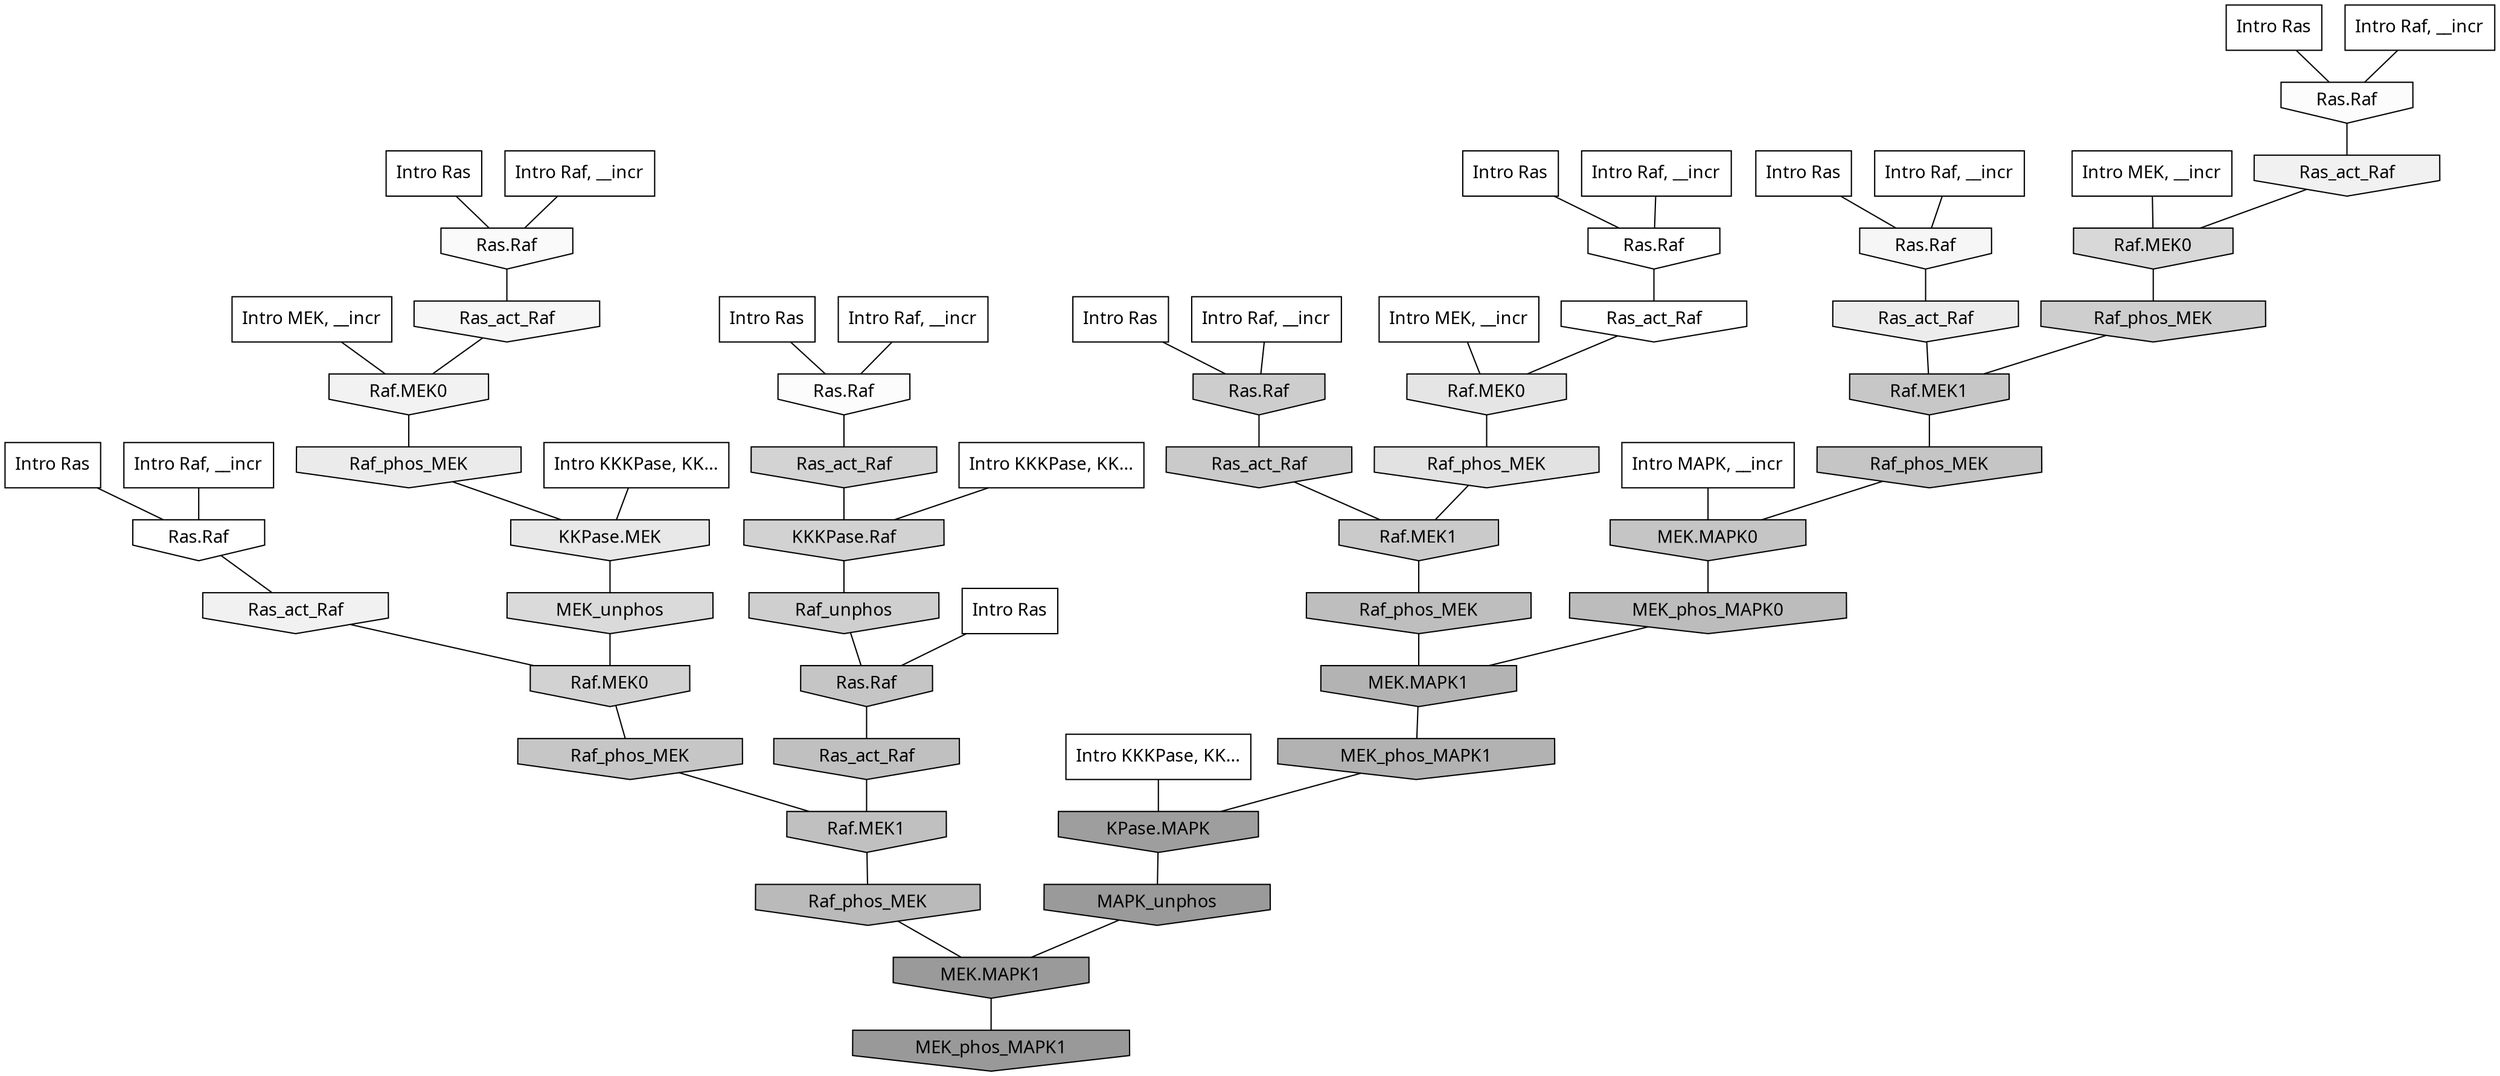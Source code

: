 digraph G{
  rankdir="TB";
  ranksep=0.30;
  node [fontname="CMU Serif"];
  edge [fontname="CMU Serif"];
  
  7 [label="Intro Ras", shape=rectangle, style=filled, fillcolor="0.000 0.000 1.000"]
  
  9 [label="Intro Ras", shape=rectangle, style=filled, fillcolor="0.000 0.000 1.000"]
  
  19 [label="Intro Ras", shape=rectangle, style=filled, fillcolor="0.000 0.000 1.000"]
  
  22 [label="Intro Ras", shape=rectangle, style=filled, fillcolor="0.000 0.000 1.000"]
  
  37 [label="Intro Ras", shape=rectangle, style=filled, fillcolor="0.000 0.000 1.000"]
  
  59 [label="Intro Ras", shape=rectangle, style=filled, fillcolor="0.000 0.000 1.000"]
  
  64 [label="Intro Ras", shape=rectangle, style=filled, fillcolor="0.000 0.000 1.000"]
  
  99 [label="Intro Ras", shape=rectangle, style=filled, fillcolor="0.000 0.000 1.000"]
  
  472 [label="Intro Raf, __incr", shape=rectangle, style=filled, fillcolor="0.000 0.000 1.000"]
  
  518 [label="Intro Raf, __incr", shape=rectangle, style=filled, fillcolor="0.000 0.000 1.000"]
  
  551 [label="Intro Raf, __incr", shape=rectangle, style=filled, fillcolor="0.000 0.000 1.000"]
  
  622 [label="Intro Raf, __incr", shape=rectangle, style=filled, fillcolor="0.000 0.000 1.000"]
  
  628 [label="Intro Raf, __incr", shape=rectangle, style=filled, fillcolor="0.000 0.000 1.000"]
  
  632 [label="Intro Raf, __incr", shape=rectangle, style=filled, fillcolor="0.000 0.000 1.000"]
  
  873 [label="Intro Raf, __incr", shape=rectangle, style=filled, fillcolor="0.000 0.000 1.000"]
  
  1114 [label="Intro MEK, __incr", shape=rectangle, style=filled, fillcolor="0.000 0.000 1.000"]
  
  2021 [label="Intro MEK, __incr", shape=rectangle, style=filled, fillcolor="0.000 0.000 1.000"]
  
  2097 [label="Intro MEK, __incr", shape=rectangle, style=filled, fillcolor="0.000 0.000 1.000"]
  
  2874 [label="Intro MAPK, __incr", shape=rectangle, style=filled, fillcolor="0.000 0.000 1.000"]
  
  3139 [label="Intro KKKPase, KK...", shape=rectangle, style=filled, fillcolor="0.000 0.000 1.000"]
  
  3164 [label="Intro KKKPase, KK...", shape=rectangle, style=filled, fillcolor="0.000 0.000 1.000"]
  
  3179 [label="Intro KKKPase, KK...", shape=rectangle, style=filled, fillcolor="0.000 0.000 1.000"]
  
  3281 [label="Ras.Raf", shape=invhouse, style=filled, fillcolor="0.000 0.000 1.000"]
  
  3297 [label="Ras.Raf", shape=invhouse, style=filled, fillcolor="0.000 0.000 1.000"]
  
  3304 [label="Ras_act_Raf", shape=invhouse, style=filled, fillcolor="0.000 0.000 1.000"]
  
  3415 [label="Ras.Raf", shape=invhouse, style=filled, fillcolor="0.000 0.000 0.988"]
  
  3419 [label="Ras.Raf", shape=invhouse, style=filled, fillcolor="0.000 0.000 0.988"]
  
  3498 [label="Ras.Raf", shape=invhouse, style=filled, fillcolor="0.000 0.000 0.978"]
  
  3649 [label="Ras_act_Raf", shape=invhouse, style=filled, fillcolor="0.000 0.000 0.962"]
  
  3668 [label="Ras.Raf", shape=invhouse, style=filled, fillcolor="0.000 0.000 0.961"]
  
  3872 [label="Raf.MEK0", shape=invhouse, style=filled, fillcolor="0.000 0.000 0.948"]
  
  3925 [label="Ras_act_Raf", shape=invhouse, style=filled, fillcolor="0.000 0.000 0.945"]
  
  3960 [label="Ras_act_Raf", shape=invhouse, style=filled, fillcolor="0.000 0.000 0.945"]
  
  4357 [label="Ras_act_Raf", shape=invhouse, style=filled, fillcolor="0.000 0.000 0.923"]
  
  4428 [label="Raf_phos_MEK", shape=invhouse, style=filled, fillcolor="0.000 0.000 0.919"]
  
  4652 [label="KKPase.MEK", shape=invhouse, style=filled, fillcolor="0.000 0.000 0.908"]
  
  4887 [label="Raf.MEK0", shape=invhouse, style=filled, fillcolor="0.000 0.000 0.898"]
  
  5166 [label="Raf_phos_MEK", shape=invhouse, style=filled, fillcolor="0.000 0.000 0.884"]
  
  5854 [label="MEK_unphos", shape=invhouse, style=filled, fillcolor="0.000 0.000 0.855"]
  
  6089 [label="Raf.MEK0", shape=invhouse, style=filled, fillcolor="0.000 0.000 0.845"]
  
  6619 [label="Ras_act_Raf", shape=invhouse, style=filled, fillcolor="0.000 0.000 0.828"]
  
  6759 [label="Raf.MEK0", shape=invhouse, style=filled, fillcolor="0.000 0.000 0.824"]
  
  6815 [label="KKKPase.Raf", shape=invhouse, style=filled, fillcolor="0.000 0.000 0.822"]
  
  7286 [label="Raf_unphos", shape=invhouse, style=filled, fillcolor="0.000 0.000 0.810"]
  
  7396 [label="Raf_phos_MEK", shape=invhouse, style=filled, fillcolor="0.000 0.000 0.807"]
  
  7539 [label="Ras.Raf", shape=invhouse, style=filled, fillcolor="0.000 0.000 0.804"]
  
  8118 [label="Ras_act_Raf", shape=invhouse, style=filled, fillcolor="0.000 0.000 0.790"]
  
  8120 [label="Raf.MEK1", shape=invhouse, style=filled, fillcolor="0.000 0.000 0.790"]
  
  8642 [label="Raf.MEK1", shape=invhouse, style=filled, fillcolor="0.000 0.000 0.778"]
  
  8739 [label="Raf_phos_MEK", shape=invhouse, style=filled, fillcolor="0.000 0.000 0.776"]
  
  8853 [label="Raf_phos_MEK", shape=invhouse, style=filled, fillcolor="0.000 0.000 0.773"]
  
  8855 [label="MEK.MAPK0", shape=invhouse, style=filled, fillcolor="0.000 0.000 0.773"]
  
  8874 [label="Ras.Raf", shape=invhouse, style=filled, fillcolor="0.000 0.000 0.772"]
  
  10015 [label="Ras_act_Raf", shape=invhouse, style=filled, fillcolor="0.000 0.000 0.752"]
  
  10021 [label="Raf.MEK1", shape=invhouse, style=filled, fillcolor="0.000 0.000 0.752"]
  
  10334 [label="Raf_phos_MEK", shape=invhouse, style=filled, fillcolor="0.000 0.000 0.746"]
  
  11067 [label="MEK_phos_MAPK0", shape=invhouse, style=filled, fillcolor="0.000 0.000 0.735"]
  
  11491 [label="Raf_phos_MEK", shape=invhouse, style=filled, fillcolor="0.000 0.000 0.729"]
  
  13776 [label="MEK.MAPK1", shape=invhouse, style=filled, fillcolor="0.000 0.000 0.700"]
  
  14162 [label="MEK_phos_MAPK1", shape=invhouse, style=filled, fillcolor="0.000 0.000 0.696"]
  
  18246 [label="KPase.MAPK", shape=invhouse, style=filled, fillcolor="0.000 0.000 0.619"]
  
  18690 [label="MAPK_unphos", shape=invhouse, style=filled, fillcolor="0.000 0.000 0.604"]
  
  18692 [label="MEK.MAPK1", shape=invhouse, style=filled, fillcolor="0.000 0.000 0.604"]
  
  18844 [label="MEK_phos_MAPK1", shape=invhouse, style=filled, fillcolor="0.000 0.000 0.600"]
  
  
  18692 -> 18844 [dir=none, color="0.000 0.000 0.000"] 
  18690 -> 18692 [dir=none, color="0.000 0.000 0.000"] 
  18246 -> 18690 [dir=none, color="0.000 0.000 0.000"] 
  14162 -> 18246 [dir=none, color="0.000 0.000 0.000"] 
  13776 -> 14162 [dir=none, color="0.000 0.000 0.000"] 
  11491 -> 18692 [dir=none, color="0.000 0.000 0.000"] 
  11067 -> 13776 [dir=none, color="0.000 0.000 0.000"] 
  10334 -> 13776 [dir=none, color="0.000 0.000 0.000"] 
  10021 -> 11491 [dir=none, color="0.000 0.000 0.000"] 
  10015 -> 10021 [dir=none, color="0.000 0.000 0.000"] 
  8874 -> 10015 [dir=none, color="0.000 0.000 0.000"] 
  8855 -> 11067 [dir=none, color="0.000 0.000 0.000"] 
  8853 -> 8855 [dir=none, color="0.000 0.000 0.000"] 
  8739 -> 10021 [dir=none, color="0.000 0.000 0.000"] 
  8642 -> 8853 [dir=none, color="0.000 0.000 0.000"] 
  8120 -> 10334 [dir=none, color="0.000 0.000 0.000"] 
  8118 -> 8120 [dir=none, color="0.000 0.000 0.000"] 
  7539 -> 8118 [dir=none, color="0.000 0.000 0.000"] 
  7396 -> 8642 [dir=none, color="0.000 0.000 0.000"] 
  7286 -> 8874 [dir=none, color="0.000 0.000 0.000"] 
  6815 -> 7286 [dir=none, color="0.000 0.000 0.000"] 
  6759 -> 8739 [dir=none, color="0.000 0.000 0.000"] 
  6619 -> 6815 [dir=none, color="0.000 0.000 0.000"] 
  6089 -> 7396 [dir=none, color="0.000 0.000 0.000"] 
  5854 -> 6759 [dir=none, color="0.000 0.000 0.000"] 
  5166 -> 8120 [dir=none, color="0.000 0.000 0.000"] 
  4887 -> 5166 [dir=none, color="0.000 0.000 0.000"] 
  4652 -> 5854 [dir=none, color="0.000 0.000 0.000"] 
  4428 -> 4652 [dir=none, color="0.000 0.000 0.000"] 
  4357 -> 8642 [dir=none, color="0.000 0.000 0.000"] 
  3960 -> 6089 [dir=none, color="0.000 0.000 0.000"] 
  3925 -> 6759 [dir=none, color="0.000 0.000 0.000"] 
  3872 -> 4428 [dir=none, color="0.000 0.000 0.000"] 
  3668 -> 4357 [dir=none, color="0.000 0.000 0.000"] 
  3649 -> 3872 [dir=none, color="0.000 0.000 0.000"] 
  3498 -> 3649 [dir=none, color="0.000 0.000 0.000"] 
  3419 -> 3960 [dir=none, color="0.000 0.000 0.000"] 
  3415 -> 6619 [dir=none, color="0.000 0.000 0.000"] 
  3304 -> 4887 [dir=none, color="0.000 0.000 0.000"] 
  3297 -> 3925 [dir=none, color="0.000 0.000 0.000"] 
  3281 -> 3304 [dir=none, color="0.000 0.000 0.000"] 
  3179 -> 4652 [dir=none, color="0.000 0.000 0.000"] 
  3164 -> 18246 [dir=none, color="0.000 0.000 0.000"] 
  3139 -> 6815 [dir=none, color="0.000 0.000 0.000"] 
  2874 -> 8855 [dir=none, color="0.000 0.000 0.000"] 
  2097 -> 3872 [dir=none, color="0.000 0.000 0.000"] 
  2021 -> 4887 [dir=none, color="0.000 0.000 0.000"] 
  1114 -> 6089 [dir=none, color="0.000 0.000 0.000"] 
  873 -> 3419 [dir=none, color="0.000 0.000 0.000"] 
  632 -> 3498 [dir=none, color="0.000 0.000 0.000"] 
  628 -> 3415 [dir=none, color="0.000 0.000 0.000"] 
  622 -> 3297 [dir=none, color="0.000 0.000 0.000"] 
  551 -> 3668 [dir=none, color="0.000 0.000 0.000"] 
  518 -> 7539 [dir=none, color="0.000 0.000 0.000"] 
  472 -> 3281 [dir=none, color="0.000 0.000 0.000"] 
  99 -> 8874 [dir=none, color="0.000 0.000 0.000"] 
  64 -> 3281 [dir=none, color="0.000 0.000 0.000"] 
  59 -> 3415 [dir=none, color="0.000 0.000 0.000"] 
  37 -> 3498 [dir=none, color="0.000 0.000 0.000"] 
  22 -> 3297 [dir=none, color="0.000 0.000 0.000"] 
  19 -> 3419 [dir=none, color="0.000 0.000 0.000"] 
  9 -> 3668 [dir=none, color="0.000 0.000 0.000"] 
  7 -> 7539 [dir=none, color="0.000 0.000 0.000"] 
  
  }
